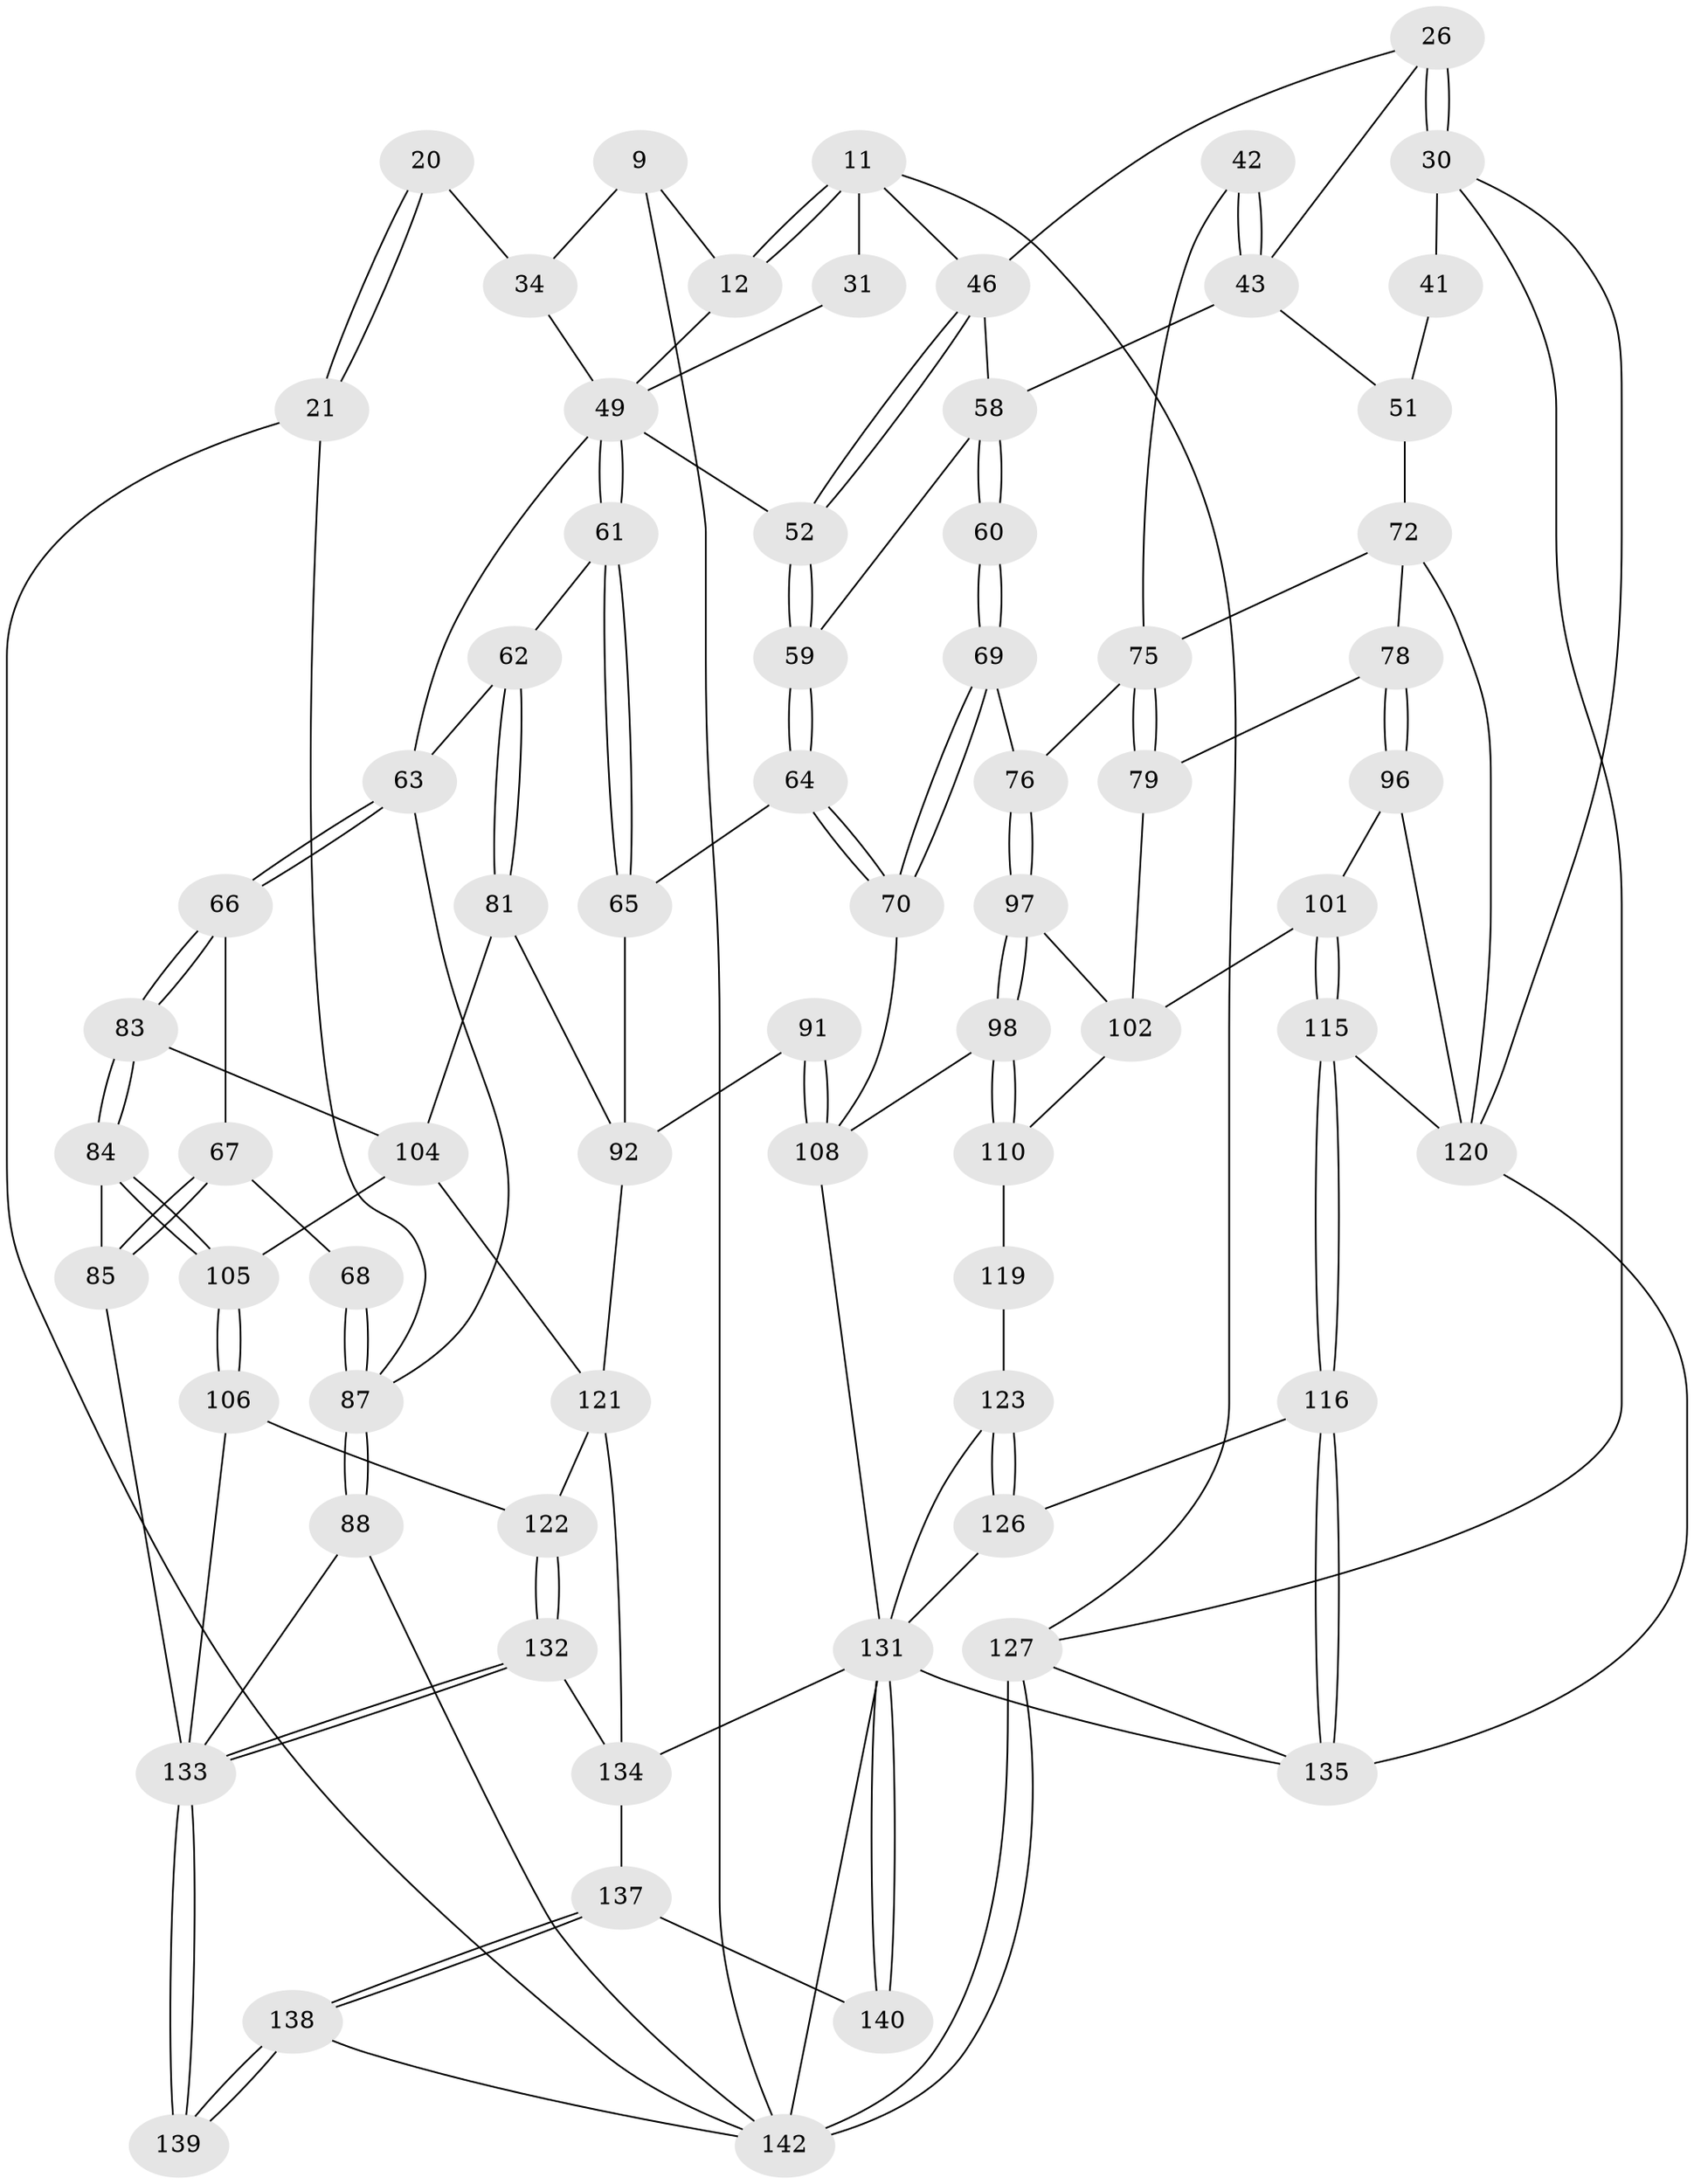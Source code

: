 // original degree distribution, {3: 0.014084507042253521, 4: 0.20422535211267606, 6: 0.19014084507042253, 5: 0.5915492957746479}
// Generated by graph-tools (version 1.1) at 2025/59/03/09/25 04:59:48]
// undirected, 71 vertices, 156 edges
graph export_dot {
graph [start="1"]
  node [color=gray90,style=filled];
  9 [pos="+0.15203981054736146+0.08765572812462787"];
  11 [pos="+0.37688233672927524+0.12745318399994746",super="+10"];
  12 [pos="+0.267260093267052+0.07534309946224871",super="+8"];
  20 [pos="+0+0.06835550614337735"];
  21 [pos="+0+0.03155067270805589"];
  26 [pos="+0.7838225209888053+0.05941242935849978",super="+25"];
  30 [pos="+0.8385656467041228+0.1359715493320253",super="+24"];
  31 [pos="+0.33875902055829393+0.1605634777543951"];
  34 [pos="+0.1275447351275151+0.2111368390251529",super="+19"];
  41 [pos="+1+0.23322762527757182",super="+38"];
  42 [pos="+0.6853835108975515+0.3366654389993809"];
  43 [pos="+0.6727309386047303+0.3283434496246173",super="+40"];
  46 [pos="+0.4219367455483392+0.24298425291380915",super="+36+15"];
  49 [pos="+0.30104455177221057+0.35697929918494964",super="+32+33+35"];
  51 [pos="+0.8884835141155968+0.3278774501189905",super="+39+50"];
  52 [pos="+0.36012489843120493+0.34014890088658317",super="+48"];
  58 [pos="+0.4302444412213833+0.35460037107766557",super="+47"];
  59 [pos="+0.4285339216498186+0.35517830576718284"];
  60 [pos="+0.5022393008320551+0.427434135452708"];
  61 [pos="+0.30029158551826474+0.37050158152196494"];
  62 [pos="+0.20016650320026486+0.4259213723906243"];
  63 [pos="+0.13157572751041333+0.39546996350512104",super="+55"];
  64 [pos="+0.3644712235910615+0.4496399421061092"];
  65 [pos="+0.3333950942956214+0.4422872276185119"];
  66 [pos="+0.10923765068270727+0.41981464387743544"];
  67 [pos="+0+0.41926229468135223"];
  68 [pos="+0+0.40347048575236544"];
  69 [pos="+0.5041165739832455+0.4539948223564124"];
  70 [pos="+0.4537833972642452+0.5225746293391514"];
  72 [pos="+0.8625684873397249+0.39046890118985544",super="+53+71"];
  75 [pos="+0.6993030898787822+0.43771893608742585",super="+54"];
  76 [pos="+0.6634455759736363+0.4698056488828874"];
  78 [pos="+0.8384470593071204+0.5081738839590187",super="+77"];
  79 [pos="+0.7715195857380188+0.5210936144236488"];
  81 [pos="+0.2526186478101595+0.5164452718711042"];
  83 [pos="+0.10970076241394795+0.5328389117207019"];
  84 [pos="+0.10474030953633845+0.5407864798108142"];
  85 [pos="+0.05704419578574865+0.5513178782077932"];
  87 [pos="+0+0.3880248597876571",super="+57+56"];
  88 [pos="+0+0.7108351795562742"];
  91 [pos="+0.39333555749345855+0.6303149376329109"];
  92 [pos="+0.3920215105266792+0.6308486206035988",super="+80"];
  96 [pos="+0.8559289103048162+0.5987644016628454",super="+95+86"];
  97 [pos="+0.6366664805821399+0.5592871809508008"];
  98 [pos="+0.6365479216285993+0.5596048639334629"];
  101 [pos="+0.8175400008302923+0.613239681725341"];
  102 [pos="+0.7886940106661552+0.6094124159057224",super="+100"];
  104 [pos="+0.2193663743376401+0.6141893164402116",super="+82"];
  105 [pos="+0.1546225325450669+0.6536827743974112"];
  106 [pos="+0.14083854933197715+0.7080431378072337"];
  108 [pos="+0.5439885504476226+0.7265707358164909",super="+99+90"];
  110 [pos="+0.6382159271822124+0.5639467120497242",super="+109"];
  115 [pos="+0.887076176296231+0.7501878914489021"];
  116 [pos="+0.8825667245281448+0.7751724960815177"];
  119 [pos="+0.7451941533740855+0.67179557031737",super="+111"];
  120 [pos="+1+0.6988378954677061",super="+114+73+74"];
  121 [pos="+0.34204568912798317+0.699245974165657",super="+103"];
  122 [pos="+0.21879945448916768+0.7491693186452931"];
  123 [pos="+0.6786517406810292+0.757687920587252",super="+112+118"];
  126 [pos="+0.7294810762880299+0.9468902797536451",super="+117"];
  127 [pos="+1+1",super="+4"];
  131 [pos="+0.5444806090512856+0.978281307083702",super="+124+130"];
  132 [pos="+0.23284045083423152+0.8323939509538324"];
  133 [pos="+0.1402289286456562+0.9462444634093985",super="+107+93+94"];
  134 [pos="+0.30548565183868626+0.8546417177727623",super="+125"];
  135 [pos="+1+0.8996414574250946",super="+128"];
  137 [pos="+0.2923375400171607+0.9488153514267414",super="+136"];
  138 [pos="+0.1456206681132383+1"];
  139 [pos="+0.14266605156425097+1"];
  140 [pos="+0.4942608940020365+0.9646698274090538"];
  142 [pos="+0.6191639287164943+1",super="+141+89"];
  9 -- 34;
  9 -- 12;
  9 -- 142;
  11 -- 12 [weight=2];
  11 -- 12;
  11 -- 31;
  11 -- 127;
  11 -- 46 [weight=2];
  12 -- 49 [weight=2];
  20 -- 21;
  20 -- 21;
  20 -- 34 [weight=2];
  21 -- 87;
  21 -- 142;
  26 -- 30 [weight=2];
  26 -- 30;
  26 -- 43;
  26 -- 46;
  30 -- 120;
  30 -- 41 [weight=2];
  30 -- 127;
  31 -- 49 [weight=2];
  34 -- 49;
  41 -- 51 [weight=2];
  42 -- 43 [weight=2];
  42 -- 43;
  42 -- 75;
  43 -- 58 [weight=2];
  43 -- 51;
  46 -- 52 [weight=2];
  46 -- 52;
  46 -- 58 [weight=2];
  49 -- 61;
  49 -- 61;
  49 -- 52 [weight=2];
  49 -- 63;
  51 -- 72 [weight=2];
  52 -- 59;
  52 -- 59;
  58 -- 59;
  58 -- 60 [weight=2];
  58 -- 60;
  59 -- 64;
  59 -- 64;
  60 -- 69;
  60 -- 69;
  61 -- 62;
  61 -- 65;
  61 -- 65;
  62 -- 63;
  62 -- 81;
  62 -- 81;
  63 -- 66;
  63 -- 66;
  63 -- 87;
  64 -- 65;
  64 -- 70;
  64 -- 70;
  65 -- 92;
  66 -- 67;
  66 -- 83;
  66 -- 83;
  67 -- 68;
  67 -- 85;
  67 -- 85;
  68 -- 87 [weight=2];
  68 -- 87;
  69 -- 70;
  69 -- 70;
  69 -- 76;
  70 -- 108;
  72 -- 78;
  72 -- 120;
  72 -- 75;
  75 -- 76;
  75 -- 79;
  75 -- 79;
  76 -- 97;
  76 -- 97;
  78 -- 79;
  78 -- 96 [weight=2];
  78 -- 96;
  79 -- 102;
  81 -- 104;
  81 -- 92;
  83 -- 84;
  83 -- 84;
  83 -- 104;
  84 -- 85;
  84 -- 105;
  84 -- 105;
  85 -- 133;
  87 -- 88;
  87 -- 88;
  88 -- 133;
  88 -- 142;
  91 -- 92;
  91 -- 108 [weight=2];
  91 -- 108;
  92 -- 121;
  96 -- 101;
  96 -- 120 [weight=2];
  97 -- 98;
  97 -- 98;
  97 -- 102;
  98 -- 110;
  98 -- 110;
  98 -- 108;
  101 -- 102;
  101 -- 115;
  101 -- 115;
  102 -- 110;
  104 -- 105;
  104 -- 121;
  105 -- 106;
  105 -- 106;
  106 -- 122;
  106 -- 133;
  108 -- 131;
  110 -- 119 [weight=2];
  115 -- 116;
  115 -- 116;
  115 -- 120;
  116 -- 135;
  116 -- 135;
  116 -- 126;
  119 -- 123 [weight=2];
  120 -- 135;
  121 -- 122;
  121 -- 134;
  122 -- 132;
  122 -- 132;
  123 -- 126 [weight=2];
  123 -- 126;
  123 -- 131;
  126 -- 131;
  127 -- 142 [weight=3];
  127 -- 142;
  127 -- 135;
  131 -- 140;
  131 -- 140;
  131 -- 134;
  131 -- 142;
  131 -- 135;
  132 -- 133;
  132 -- 133;
  132 -- 134;
  133 -- 139 [weight=2];
  133 -- 139;
  134 -- 137;
  137 -- 138;
  137 -- 138;
  137 -- 140 [weight=2];
  138 -- 139;
  138 -- 139;
  138 -- 142;
}
